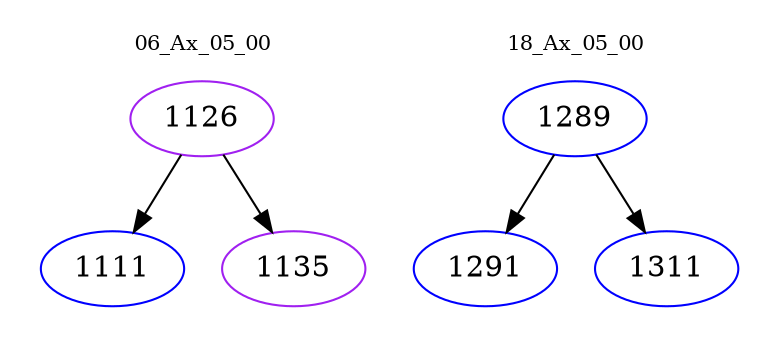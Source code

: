 digraph{
subgraph cluster_0 {
color = white
label = "06_Ax_05_00";
fontsize=10;
T0_1126 [label="1126", color="purple"]
T0_1126 -> T0_1111 [color="black"]
T0_1111 [label="1111", color="blue"]
T0_1126 -> T0_1135 [color="black"]
T0_1135 [label="1135", color="purple"]
}
subgraph cluster_1 {
color = white
label = "18_Ax_05_00";
fontsize=10;
T1_1289 [label="1289", color="blue"]
T1_1289 -> T1_1291 [color="black"]
T1_1291 [label="1291", color="blue"]
T1_1289 -> T1_1311 [color="black"]
T1_1311 [label="1311", color="blue"]
}
}
